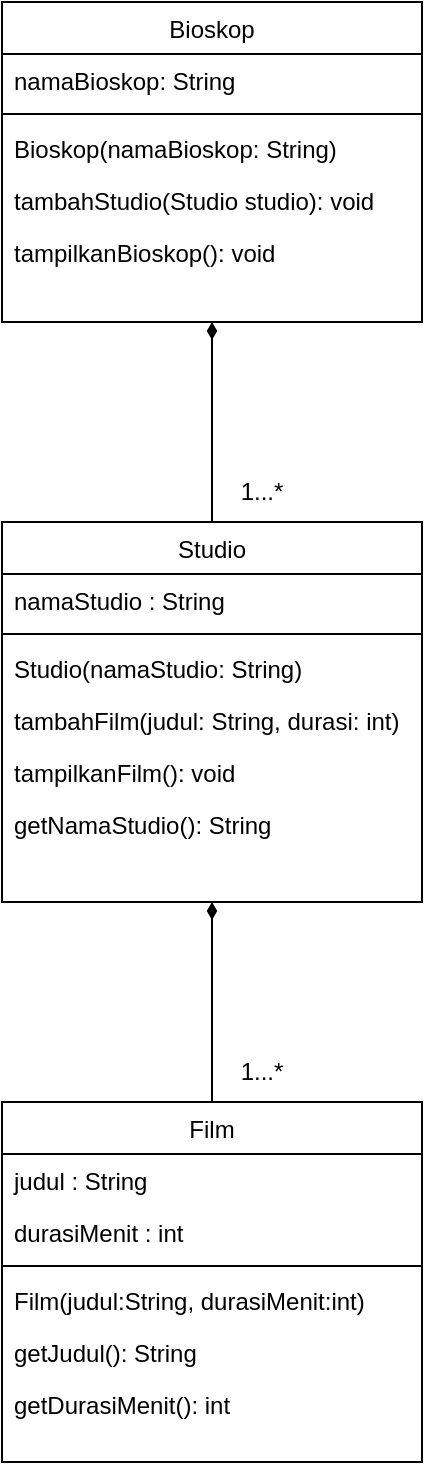 <mxfile version="24.7.17">
  <diagram id="C5RBs43oDa-KdzZeNtuy" name="Page-1">
    <mxGraphModel dx="1079" dy="658" grid="1" gridSize="10" guides="1" tooltips="1" connect="1" arrows="1" fold="1" page="1" pageScale="1" pageWidth="827" pageHeight="1169" math="0" shadow="0">
      <root>
        <mxCell id="WIyWlLk6GJQsqaUBKTNV-0" />
        <mxCell id="WIyWlLk6GJQsqaUBKTNV-1" parent="WIyWlLk6GJQsqaUBKTNV-0" />
        <mxCell id="zkfFHV4jXpPFQw0GAbJ--17" value="Bioskop" style="swimlane;fontStyle=0;align=center;verticalAlign=top;childLayout=stackLayout;horizontal=1;startSize=26;horizontalStack=0;resizeParent=1;resizeLast=0;collapsible=1;marginBottom=0;rounded=0;shadow=0;strokeWidth=1;" parent="WIyWlLk6GJQsqaUBKTNV-1" vertex="1">
          <mxGeometry x="170" y="80" width="210" height="160" as="geometry">
            <mxRectangle x="550" y="140" width="160" height="26" as="alternateBounds" />
          </mxGeometry>
        </mxCell>
        <mxCell id="zkfFHV4jXpPFQw0GAbJ--18" value="namaBioskop: String" style="text;align=left;verticalAlign=top;spacingLeft=4;spacingRight=4;overflow=hidden;rotatable=0;points=[[0,0.5],[1,0.5]];portConstraint=eastwest;" parent="zkfFHV4jXpPFQw0GAbJ--17" vertex="1">
          <mxGeometry y="26" width="210" height="26" as="geometry" />
        </mxCell>
        <mxCell id="zkfFHV4jXpPFQw0GAbJ--23" value="" style="line;html=1;strokeWidth=1;align=left;verticalAlign=middle;spacingTop=-1;spacingLeft=3;spacingRight=3;rotatable=0;labelPosition=right;points=[];portConstraint=eastwest;" parent="zkfFHV4jXpPFQw0GAbJ--17" vertex="1">
          <mxGeometry y="52" width="210" height="8" as="geometry" />
        </mxCell>
        <mxCell id="zkfFHV4jXpPFQw0GAbJ--24" value="Bioskop(namaBioskop: String)" style="text;align=left;verticalAlign=top;spacingLeft=4;spacingRight=4;overflow=hidden;rotatable=0;points=[[0,0.5],[1,0.5]];portConstraint=eastwest;" parent="zkfFHV4jXpPFQw0GAbJ--17" vertex="1">
          <mxGeometry y="60" width="210" height="26" as="geometry" />
        </mxCell>
        <mxCell id="zkfFHV4jXpPFQw0GAbJ--25" value="tambahStudio(Studio studio): void" style="text;align=left;verticalAlign=top;spacingLeft=4;spacingRight=4;overflow=hidden;rotatable=0;points=[[0,0.5],[1,0.5]];portConstraint=eastwest;" parent="zkfFHV4jXpPFQw0GAbJ--17" vertex="1">
          <mxGeometry y="86" width="210" height="26" as="geometry" />
        </mxCell>
        <mxCell id="d6EWiQtNB6vK-9gHfjRQ-27" value="tampilkanBioskop(): void" style="text;align=left;verticalAlign=top;spacingLeft=4;spacingRight=4;overflow=hidden;rotatable=0;points=[[0,0.5],[1,0.5]];portConstraint=eastwest;" parent="zkfFHV4jXpPFQw0GAbJ--17" vertex="1">
          <mxGeometry y="112" width="210" height="26" as="geometry" />
        </mxCell>
        <mxCell id="TSYZhsiV3vA7ZJ1gQNJp-0" style="edgeStyle=orthogonalEdgeStyle;rounded=0;orthogonalLoop=1;jettySize=auto;html=1;entryX=0.5;entryY=1;entryDx=0;entryDy=0;endArrow=diamondThin;endFill=1;" edge="1" parent="WIyWlLk6GJQsqaUBKTNV-1" source="d6EWiQtNB6vK-9gHfjRQ-0" target="d6EWiQtNB6vK-9gHfjRQ-9">
          <mxGeometry relative="1" as="geometry" />
        </mxCell>
        <mxCell id="d6EWiQtNB6vK-9gHfjRQ-0" value="Film" style="swimlane;fontStyle=0;align=center;verticalAlign=top;childLayout=stackLayout;horizontal=1;startSize=26;horizontalStack=0;resizeParent=1;resizeLast=0;collapsible=1;marginBottom=0;rounded=0;shadow=0;strokeWidth=1;" parent="WIyWlLk6GJQsqaUBKTNV-1" vertex="1">
          <mxGeometry x="170" y="630" width="210" height="180" as="geometry">
            <mxRectangle x="550" y="140" width="160" height="26" as="alternateBounds" />
          </mxGeometry>
        </mxCell>
        <mxCell id="d6EWiQtNB6vK-9gHfjRQ-1" value="judul : String" style="text;align=left;verticalAlign=top;spacingLeft=4;spacingRight=4;overflow=hidden;rotatable=0;points=[[0,0.5],[1,0.5]];portConstraint=eastwest;" parent="d6EWiQtNB6vK-9gHfjRQ-0" vertex="1">
          <mxGeometry y="26" width="210" height="26" as="geometry" />
        </mxCell>
        <mxCell id="d6EWiQtNB6vK-9gHfjRQ-2" value="durasiMenit : int" style="text;align=left;verticalAlign=top;spacingLeft=4;spacingRight=4;overflow=hidden;rotatable=0;points=[[0,0.5],[1,0.5]];portConstraint=eastwest;rounded=0;shadow=0;html=0;" parent="d6EWiQtNB6vK-9gHfjRQ-0" vertex="1">
          <mxGeometry y="52" width="210" height="26" as="geometry" />
        </mxCell>
        <mxCell id="d6EWiQtNB6vK-9gHfjRQ-6" value="" style="line;html=1;strokeWidth=1;align=left;verticalAlign=middle;spacingTop=-1;spacingLeft=3;spacingRight=3;rotatable=0;labelPosition=right;points=[];portConstraint=eastwest;" parent="d6EWiQtNB6vK-9gHfjRQ-0" vertex="1">
          <mxGeometry y="78" width="210" height="8" as="geometry" />
        </mxCell>
        <mxCell id="d6EWiQtNB6vK-9gHfjRQ-7" value="Film(judul:String, durasiMenit:int)" style="text;align=left;verticalAlign=top;spacingLeft=4;spacingRight=4;overflow=hidden;rotatable=0;points=[[0,0.5],[1,0.5]];portConstraint=eastwest;" parent="d6EWiQtNB6vK-9gHfjRQ-0" vertex="1">
          <mxGeometry y="86" width="210" height="26" as="geometry" />
        </mxCell>
        <mxCell id="d6EWiQtNB6vK-9gHfjRQ-8" value="getJudul(): String" style="text;align=left;verticalAlign=top;spacingLeft=4;spacingRight=4;overflow=hidden;rotatable=0;points=[[0,0.5],[1,0.5]];portConstraint=eastwest;" parent="d6EWiQtNB6vK-9gHfjRQ-0" vertex="1">
          <mxGeometry y="112" width="210" height="26" as="geometry" />
        </mxCell>
        <mxCell id="d6EWiQtNB6vK-9gHfjRQ-22" value="getDurasiMenit(): int" style="text;align=left;verticalAlign=top;spacingLeft=4;spacingRight=4;overflow=hidden;rotatable=0;points=[[0,0.5],[1,0.5]];portConstraint=eastwest;" parent="d6EWiQtNB6vK-9gHfjRQ-0" vertex="1">
          <mxGeometry y="138" width="210" height="26" as="geometry" />
        </mxCell>
        <mxCell id="TSYZhsiV3vA7ZJ1gQNJp-1" style="edgeStyle=orthogonalEdgeStyle;rounded=0;orthogonalLoop=1;jettySize=auto;html=1;entryX=0.5;entryY=1;entryDx=0;entryDy=0;endArrow=diamondThin;endFill=1;" edge="1" parent="WIyWlLk6GJQsqaUBKTNV-1" source="d6EWiQtNB6vK-9gHfjRQ-9" target="zkfFHV4jXpPFQw0GAbJ--17">
          <mxGeometry relative="1" as="geometry" />
        </mxCell>
        <mxCell id="d6EWiQtNB6vK-9gHfjRQ-9" value="Studio" style="swimlane;fontStyle=0;align=center;verticalAlign=top;childLayout=stackLayout;horizontal=1;startSize=26;horizontalStack=0;resizeParent=1;resizeLast=0;collapsible=1;marginBottom=0;rounded=0;shadow=0;strokeWidth=1;" parent="WIyWlLk6GJQsqaUBKTNV-1" vertex="1">
          <mxGeometry x="170" y="340" width="210" height="190" as="geometry">
            <mxRectangle x="550" y="140" width="160" height="26" as="alternateBounds" />
          </mxGeometry>
        </mxCell>
        <mxCell id="d6EWiQtNB6vK-9gHfjRQ-10" value="namaStudio : String" style="text;align=left;verticalAlign=top;spacingLeft=4;spacingRight=4;overflow=hidden;rotatable=0;points=[[0,0.5],[1,0.5]];portConstraint=eastwest;" parent="d6EWiQtNB6vK-9gHfjRQ-9" vertex="1">
          <mxGeometry y="26" width="210" height="26" as="geometry" />
        </mxCell>
        <mxCell id="d6EWiQtNB6vK-9gHfjRQ-15" value="" style="line;html=1;strokeWidth=1;align=left;verticalAlign=middle;spacingTop=-1;spacingLeft=3;spacingRight=3;rotatable=0;labelPosition=right;points=[];portConstraint=eastwest;" parent="d6EWiQtNB6vK-9gHfjRQ-9" vertex="1">
          <mxGeometry y="52" width="210" height="8" as="geometry" />
        </mxCell>
        <mxCell id="d6EWiQtNB6vK-9gHfjRQ-16" value="Studio(namaStudio: String)" style="text;align=left;verticalAlign=top;spacingLeft=4;spacingRight=4;overflow=hidden;rotatable=0;points=[[0,0.5],[1,0.5]];portConstraint=eastwest;" parent="d6EWiQtNB6vK-9gHfjRQ-9" vertex="1">
          <mxGeometry y="60" width="210" height="26" as="geometry" />
        </mxCell>
        <mxCell id="d6EWiQtNB6vK-9gHfjRQ-17" value="tambahFilm(judul: String, durasi: int)" style="text;align=left;verticalAlign=top;spacingLeft=4;spacingRight=4;overflow=hidden;rotatable=0;points=[[0,0.5],[1,0.5]];portConstraint=eastwest;" parent="d6EWiQtNB6vK-9gHfjRQ-9" vertex="1">
          <mxGeometry y="86" width="210" height="26" as="geometry" />
        </mxCell>
        <mxCell id="d6EWiQtNB6vK-9gHfjRQ-28" value="tampilkanFilm(): void" style="text;align=left;verticalAlign=top;spacingLeft=4;spacingRight=4;overflow=hidden;rotatable=0;points=[[0,0.5],[1,0.5]];portConstraint=eastwest;" parent="d6EWiQtNB6vK-9gHfjRQ-9" vertex="1">
          <mxGeometry y="112" width="210" height="26" as="geometry" />
        </mxCell>
        <mxCell id="d6EWiQtNB6vK-9gHfjRQ-29" value="getNamaStudio(): String" style="text;align=left;verticalAlign=top;spacingLeft=4;spacingRight=4;overflow=hidden;rotatable=0;points=[[0,0.5],[1,0.5]];portConstraint=eastwest;" parent="d6EWiQtNB6vK-9gHfjRQ-9" vertex="1">
          <mxGeometry y="138" width="210" height="26" as="geometry" />
        </mxCell>
        <mxCell id="d6EWiQtNB6vK-9gHfjRQ-25" value="1...*" style="text;html=1;align=center;verticalAlign=middle;whiteSpace=wrap;rounded=0;" parent="WIyWlLk6GJQsqaUBKTNV-1" vertex="1">
          <mxGeometry x="270" y="310" width="60" height="30" as="geometry" />
        </mxCell>
        <mxCell id="d6EWiQtNB6vK-9gHfjRQ-26" value="1...*" style="text;html=1;align=center;verticalAlign=middle;whiteSpace=wrap;rounded=0;" parent="WIyWlLk6GJQsqaUBKTNV-1" vertex="1">
          <mxGeometry x="270" y="600" width="60" height="30" as="geometry" />
        </mxCell>
      </root>
    </mxGraphModel>
  </diagram>
</mxfile>

